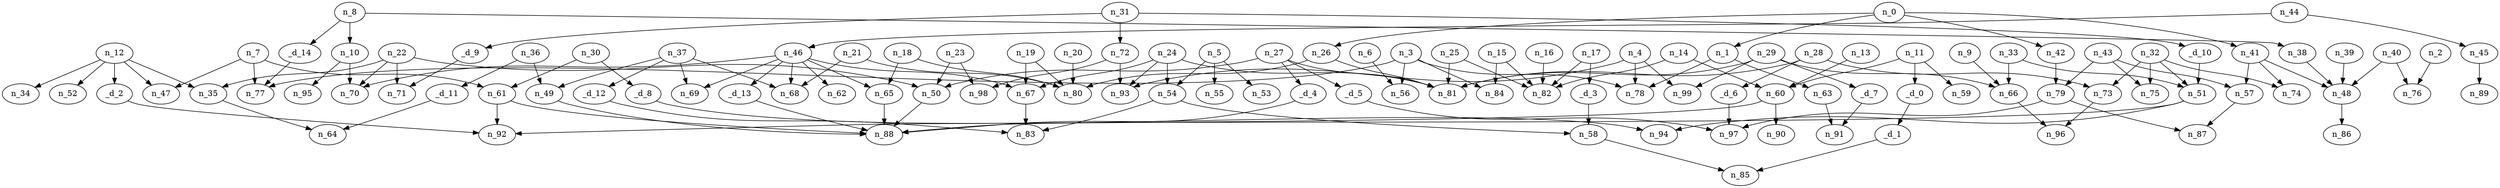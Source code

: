 /*
 *  ogml2sgf grafo10676.100_sugi.gml (Thu May 7 10:43:53 EDT 2009)
 */
digraph grafo10676 {
 _d_0 -> _d_1;
 _d_1 -> n_85;
 _d_10 -> n_51;
 _d_11 -> n_64;
 _d_12 -> n_83;
 _d_13 -> n_88;
 _d_14 -> n_77;
 _d_2 -> n_92;
 _d_3 -> n_58;
 _d_4 -> n_88;
 _d_5 -> n_97;
 _d_6 -> n_97;
 _d_7 -> n_91;
 _d_8 -> n_94;
 _d_9 -> n_71;
 n_0 -> n_1;
 n_0 -> n_41;
 n_0 -> n_42;
 n_0 -> n_26;
 n_1 -> n_63;
 n_1 -> n_78;
 n_10 -> n_70;
 n_10 -> n_95;
 n_11 -> n_59;
 n_11 -> n_60;
 n_11 -> _d_0;
 n_12 -> n_47;
 n_12 -> n_35;
 n_12 -> n_34;
 n_12 -> n_52;
 n_12 -> _d_2;
 n_13 -> n_60;
 n_14 -> n_60;
 n_14 -> n_82;
 n_15 -> n_82;
 n_15 -> n_84;
 n_16 -> n_82;
 n_17 -> n_82;
 n_17 -> _d_3;
 n_18 -> n_65;
 n_18 -> n_80;
 n_19 -> n_67;
 n_19 -> n_80;
 n_2 -> n_76;
 n_20 -> n_80;
 n_21 -> n_68;
 n_21 -> n_80;
 n_22 -> n_70;
 n_22 -> n_71;
 n_22 -> n_50;
 n_22 -> n_35;
 n_23 -> n_50;
 n_23 -> n_98;
 n_24 -> n_54;
 n_24 -> n_81;
 n_24 -> n_93;
 n_24 -> n_67;
 n_25 -> n_81;
 n_25 -> n_82;
 n_26 -> n_80;
 n_26 -> n_81;
 n_27 -> n_50;
 n_27 -> n_81;
 n_27 -> _d_4;
 n_27 -> _d_5;
 n_28 -> n_73;
 n_28 -> n_81;
 n_28 -> _d_6;
 n_29 -> n_66;
 n_29 -> n_81;
 n_29 -> n_99;
 n_29 -> _d_7;
 n_3 -> n_56;
 n_3 -> n_77;
 n_3 -> n_78;
 n_3 -> n_84;
 n_30 -> n_61;
 n_30 -> _d_8;
 n_31 -> n_72;
 n_31 -> _d_9;
 n_31 -> _d_10;
 n_32 -> n_73;
 n_32 -> n_51;
 n_32 -> n_74;
 n_32 -> n_75;
 n_33 -> n_51;
 n_33 -> n_66;
 n_35 -> n_64;
 n_36 -> n_49;
 n_36 -> _d_11;
 n_37 -> n_49;
 n_37 -> n_68;
 n_37 -> n_69;
 n_37 -> _d_12;
 n_38 -> n_48;
 n_39 -> n_48;
 n_4 -> n_78;
 n_4 -> n_93;
 n_4 -> n_99;
 n_40 -> n_48;
 n_40 -> n_76;
 n_41 -> n_57;
 n_41 -> n_48;
 n_41 -> n_74;
 n_42 -> n_79;
 n_43 -> n_75;
 n_43 -> n_79;
 n_43 -> n_57;
 n_44 -> n_45;
 n_44 -> n_46;
 n_45 -> n_89;
 n_46 -> n_62;
 n_46 -> n_65;
 n_46 -> n_67;
 n_46 -> n_68;
 n_46 -> n_70;
 n_46 -> n_69;
 n_46 -> _d_13;
 n_48 -> n_86;
 n_49 -> n_88;
 n_5 -> n_53;
 n_5 -> n_54;
 n_5 -> n_55;
 n_50 -> n_88;
 n_51 -> n_88;
 n_51 -> n_94;
 n_54 -> n_58;
 n_54 -> n_83;
 n_57 -> n_87;
 n_58 -> n_85;
 n_6 -> n_56;
 n_60 -> n_90;
 n_60 -> n_92;
 n_61 -> n_88;
 n_61 -> n_92;
 n_63 -> n_91;
 n_65 -> n_88;
 n_66 -> n_96;
 n_67 -> n_83;
 n_7 -> n_47;
 n_7 -> n_77;
 n_7 -> n_61;
 n_72 -> n_93;
 n_72 -> n_98;
 n_73 -> n_96;
 n_79 -> n_87;
 n_79 -> n_97;
 n_8 -> n_10;
 n_8 -> n_38;
 n_8 -> _d_14;
 n_9 -> n_66;
}

